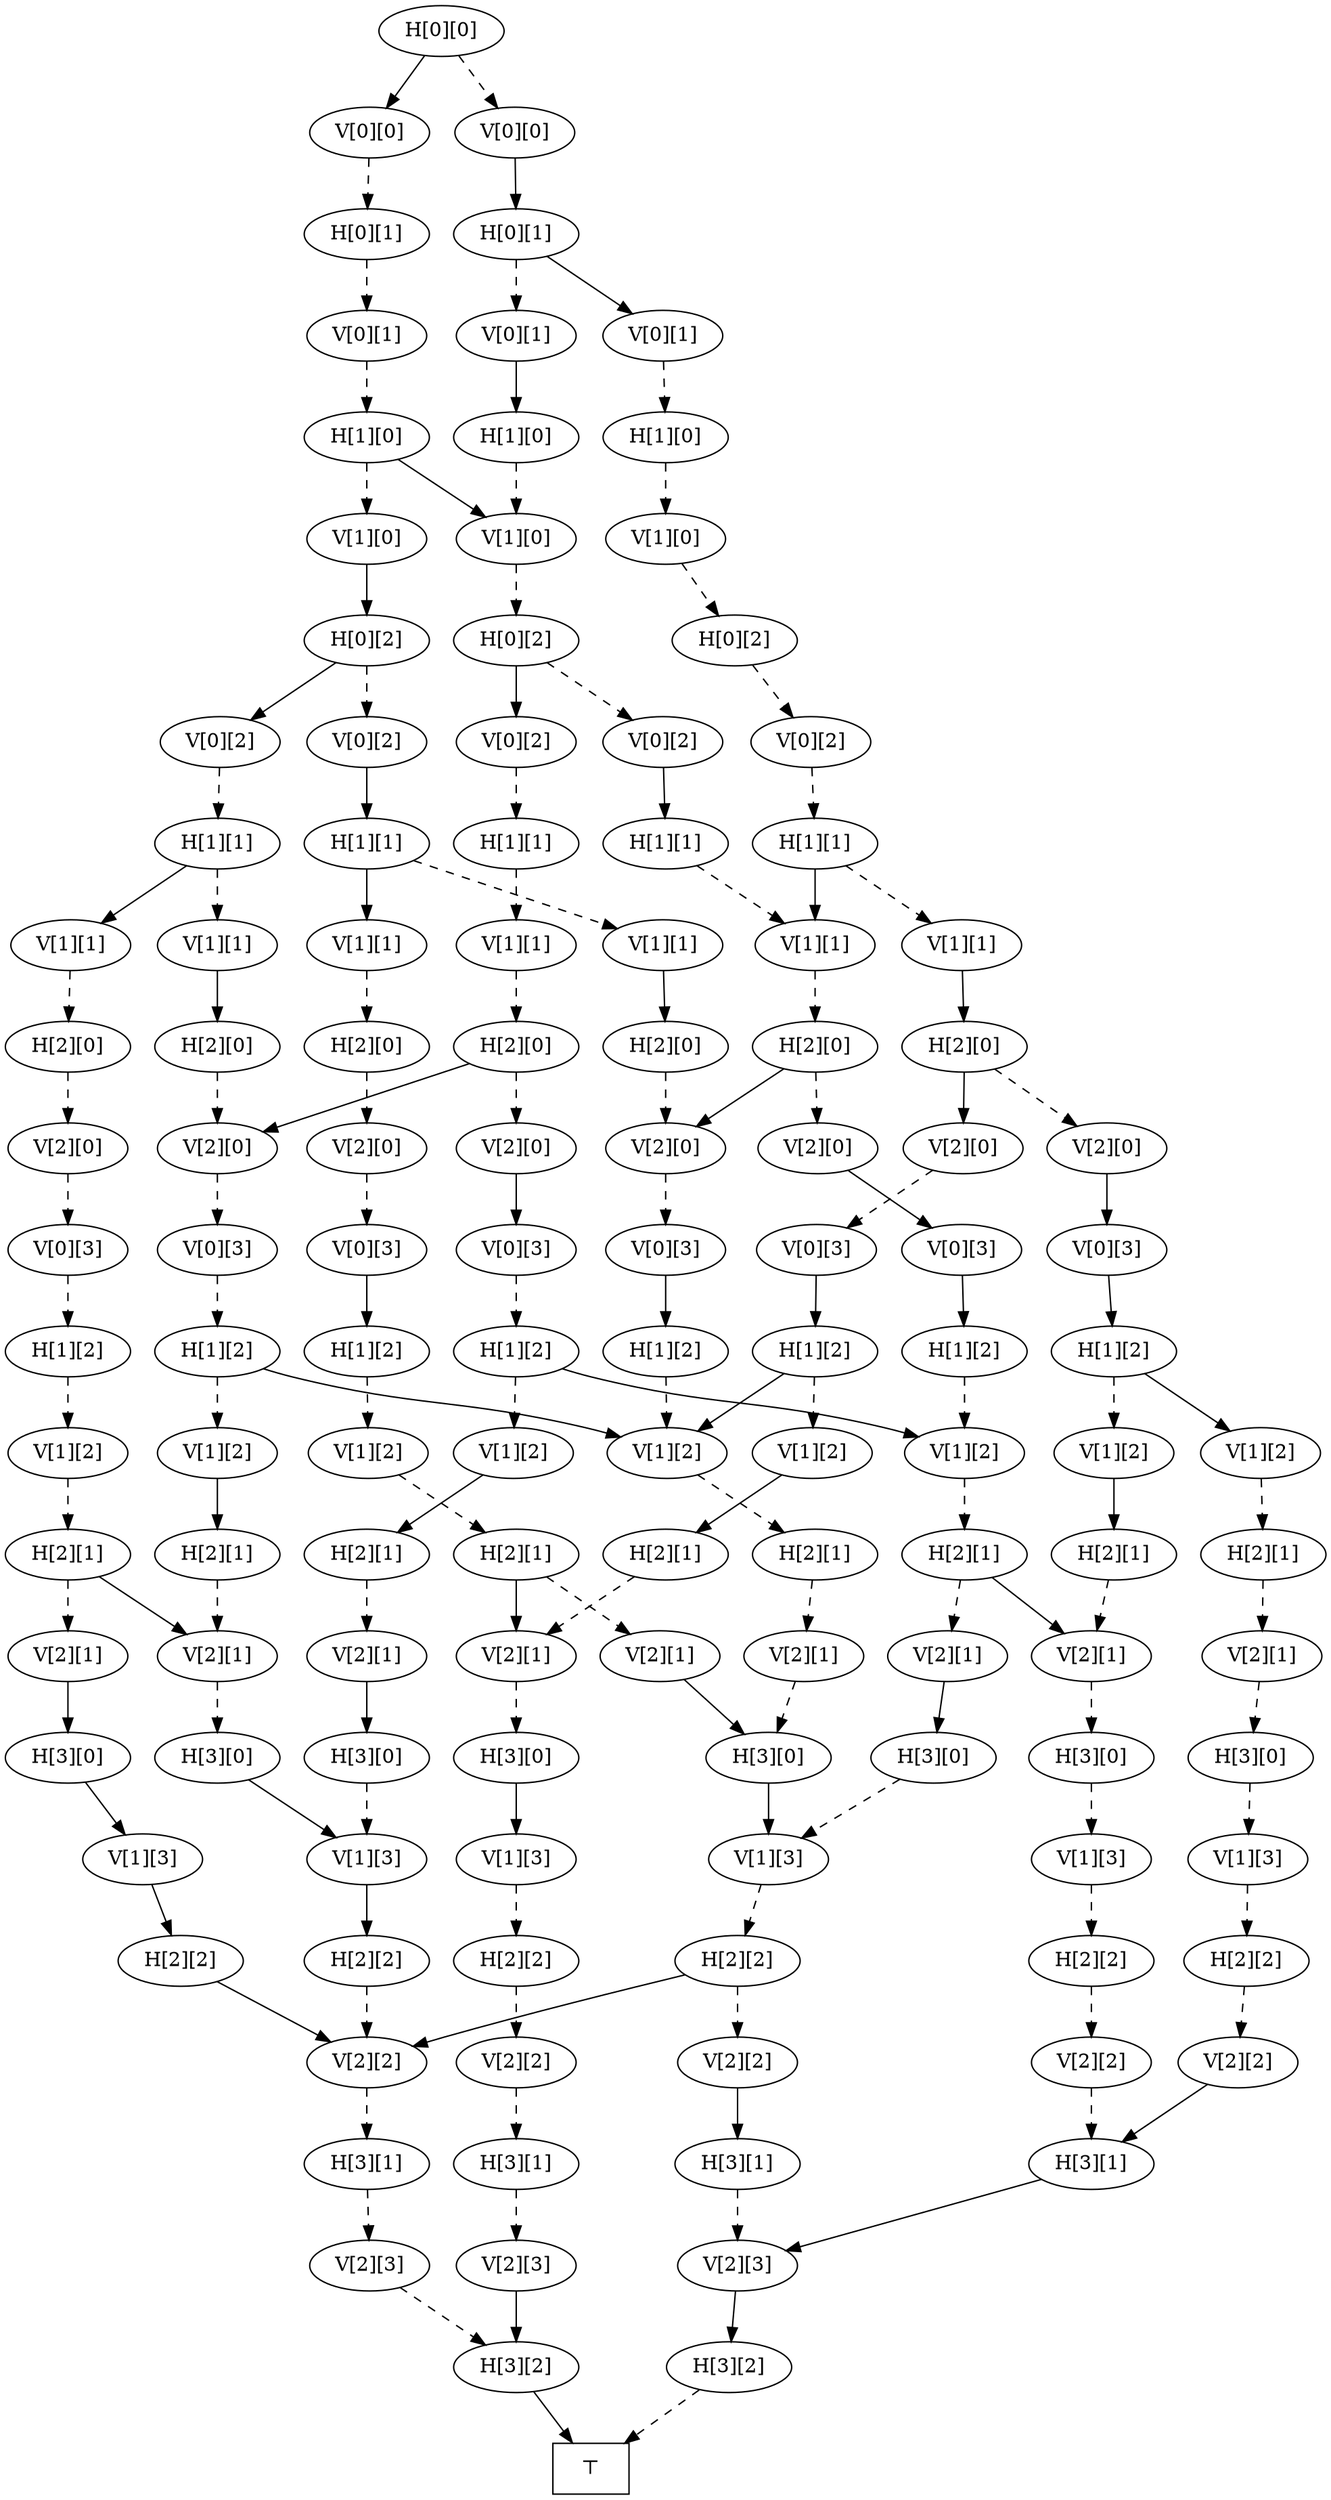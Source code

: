 digraph ExactCover {
    n127 [label="H[0][0]"];
    n126 [label="V[0][0]"];
    n125 [label="V[0][0]"];
    n124 [label="H[0][1]"];
    n123 [label="H[0][1]"];
    n122 [label="V[0][1]"];
    n121 [label="V[0][1]"];
    n120 [label="V[0][1]"];
    n119 [label="H[1][0]"];
    n118 [label="H[1][0]"];
    n117 [label="H[1][0]"];
    n116 [label="V[1][0]"];
    n115 [label="V[1][0]"];
    n114 [label="V[1][0]"];
    n113 [label="H[0][2]"];
    n112 [label="H[0][2]"];
    n111 [label="H[0][2]"];
    n110 [label="V[0][2]"];
    n109 [label="V[0][2]"];
    n108 [label="V[0][2]"];
    n107 [label="V[0][2]"];
    n106 [label="V[0][2]"];
    n105 [label="H[1][1]"];
    n104 [label="H[1][1]"];
    n103 [label="H[1][1]"];
    n102 [label="H[1][1]"];
    n101 [label="H[1][1]"];
    n100 [label="V[1][1]"];
    n99 [label="V[1][1]"];
    n98 [label="V[1][1]"];
    n97 [label="V[1][1]"];
    n96 [label="V[1][1]"];
    n95 [label="V[1][1]"];
    n94 [label="V[1][1]"];
    n93 [label="H[2][0]"];
    n92 [label="H[2][0]"];
    n91 [label="H[2][0]"];
    n90 [label="H[2][0]"];
    n89 [label="H[2][0]"];
    n88 [label="H[2][0]"];
    n87 [label="H[2][0]"];
    n86 [label="V[2][0]"];
    n85 [label="V[2][0]"];
    n84 [label="V[2][0]"];
    n83 [label="V[2][0]"];
    n82 [label="V[2][0]"];
    n81 [label="V[2][0]"];
    n80 [label="V[2][0]"];
    n79 [label="V[2][0]"];
    n78 [label="V[0][3]"];
    n77 [label="V[0][3]"];
    n76 [label="V[0][3]"];
    n75 [label="V[0][3]"];
    n74 [label="V[0][3]"];
    n73 [label="V[0][3]"];
    n72 [label="V[0][3]"];
    n71 [label="V[0][3]"];
    n70 [label="H[1][2]"];
    n69 [label="H[1][2]"];
    n68 [label="H[1][2]"];
    n67 [label="H[1][2]"];
    n66 [label="H[1][2]"];
    n65 [label="H[1][2]"];
    n64 [label="H[1][2]"];
    n63 [label="H[1][2]"];
    n62 [label="V[1][2]"];
    n61 [label="V[1][2]"];
    n60 [label="V[1][2]"];
    n59 [label="V[1][2]"];
    n58 [label="V[1][2]"];
    n57 [label="V[1][2]"];
    n56 [label="V[1][2]"];
    n55 [label="V[1][2]"];
    n54 [label="V[1][2]"];
    n53 [label="H[2][1]"];
    n52 [label="H[2][1]"];
    n51 [label="H[2][1]"];
    n50 [label="H[2][1]"];
    n49 [label="H[2][1]"];
    n48 [label="H[2][1]"];
    n47 [label="H[2][1]"];
    n46 [label="H[2][1]"];
    n45 [label="H[2][1]"];
    n44 [label="V[2][1]"];
    n43 [label="V[2][1]"];
    n42 [label="V[2][1]"];
    n41 [label="V[2][1]"];
    n40 [label="V[2][1]"];
    n39 [label="V[2][1]"];
    n38 [label="V[2][1]"];
    n37 [label="V[2][1]"];
    n36 [label="V[2][1]"];
    n35 [label="H[3][0]"];
    n34 [label="H[3][0]"];
    n33 [label="H[3][0]"];
    n32 [label="H[3][0]"];
    n31 [label="H[3][0]"];
    n30 [label="H[3][0]"];
    n29 [label="H[3][0]"];
    n28 [label="H[3][0]"];
    n27 [label="V[1][3]"];
    n26 [label="V[1][3]"];
    n25 [label="V[1][3]"];
    n24 [label="V[1][3]"];
    n23 [label="V[1][3]"];
    n22 [label="V[1][3]"];
    n21 [label="H[2][2]"];
    n20 [label="H[2][2]"];
    n19 [label="H[2][2]"];
    n18 [label="H[2][2]"];
    n17 [label="H[2][2]"];
    n16 [label="H[2][2]"];
    n15 [label="V[2][2]"];
    n14 [label="V[2][2]"];
    n13 [label="V[2][2]"];
    n12 [label="V[2][2]"];
    n11 [label="V[2][2]"];
    n10 [label="H[3][1]"];
    n9 [label="H[3][1]"];
    n8 [label="H[3][1]"];
    n7 [label="H[3][1]"];
    n6 [label="V[2][3]"];
    n5 [label="V[2][3]"];
    n4 [label="V[2][3]"];
    n3 [label="H[3][2]"];
    n2 [label="H[3][2]"];
    n1 [label="⊤", shape = box];
    n127 -> n126 [style=dashed];
    n127 -> n125 [style=solid];
    n126 -> n124 [style=solid];
    n125 -> n123 [style=dashed];
    n124 -> n120 [style=dashed];
    n124 -> n122 [style=solid];
    n123 -> n121 [style=dashed];
    n122 -> n119 [style=dashed];
    n121 -> n118 [style=dashed];
    n120 -> n117 [style=solid];
    n119 -> n114 [style=dashed];
    n118 -> n116 [style=dashed];
    n118 -> n115 [style=solid];
    n117 -> n115 [style=dashed];
    n116 -> n113 [style=solid];
    n115 -> n112 [style=dashed];
    n114 -> n111 [style=dashed];
    n113 -> n109 [style=dashed];
    n113 -> n106 [style=solid];
    n112 -> n108 [style=dashed];
    n112 -> n110 [style=solid];
    n111 -> n107 [style=dashed];
    n110 -> n101 [style=dashed];
    n109 -> n102 [style=solid];
    n108 -> n105 [style=solid];
    n107 -> n104 [style=dashed];
    n106 -> n103 [style=dashed];
    n105 -> n97 [style=dashed];
    n104 -> n98 [style=dashed];
    n104 -> n97 [style=solid];
    n103 -> n99 [style=dashed];
    n103 -> n94 [style=solid];
    n102 -> n96 [style=dashed];
    n102 -> n95 [style=solid];
    n101 -> n100 [style=dashed];
    n100 -> n88 [style=dashed];
    n99 -> n92 [style=solid];
    n98 -> n93 [style=solid];
    n97 -> n89 [style=dashed];
    n96 -> n91 [style=solid];
    n95 -> n87 [style=dashed];
    n94 -> n90 [style=dashed];
    n93 -> n81 [style=dashed];
    n93 -> n79 [style=solid];
    n92 -> n83 [style=dashed];
    n91 -> n84 [style=dashed];
    n90 -> n85 [style=dashed];
    n89 -> n86 [style=dashed];
    n89 -> n84 [style=solid];
    n88 -> n80 [style=dashed];
    n88 -> n83 [style=solid];
    n87 -> n82 [style=dashed];
    n86 -> n72 [style=solid];
    n85 -> n77 [style=dashed];
    n84 -> n71 [style=dashed];
    n83 -> n75 [style=dashed];
    n82 -> n76 [style=dashed];
    n81 -> n74 [style=solid];
    n80 -> n73 [style=solid];
    n79 -> n78 [style=dashed];
    n78 -> n70 [style=solid];
    n77 -> n68 [style=dashed];
    n76 -> n69 [style=solid];
    n75 -> n67 [style=dashed];
    n74 -> n64 [style=solid];
    n73 -> n66 [style=dashed];
    n72 -> n63 [style=solid];
    n71 -> n65 [style=solid];
    n70 -> n55 [style=dashed];
    n70 -> n57 [style=solid];
    n69 -> n61 [style=dashed];
    n68 -> n62 [style=dashed];
    n67 -> n59 [style=dashed];
    n67 -> n57 [style=solid];
    n66 -> n58 [style=dashed];
    n66 -> n54 [style=solid];
    n65 -> n57 [style=dashed];
    n64 -> n56 [style=dashed];
    n64 -> n60 [style=solid];
    n63 -> n54 [style=dashed];
    n62 -> n53 [style=dashed];
    n61 -> n50 [style=dashed];
    n60 -> n52 [style=dashed];
    n59 -> n51 [style=solid];
    n58 -> n49 [style=solid];
    n57 -> n48 [style=dashed];
    n56 -> n45 [style=solid];
    n55 -> n46 [style=solid];
    n54 -> n47 [style=dashed];
    n53 -> n36 [style=dashed];
    n53 -> n41 [style=solid];
    n52 -> n44 [style=dashed];
    n51 -> n41 [style=dashed];
    n50 -> n43 [style=dashed];
    n50 -> n38 [style=solid];
    n49 -> n42 [style=dashed];
    n48 -> n40 [style=dashed];
    n47 -> n37 [style=dashed];
    n47 -> n39 [style=solid];
    n46 -> n38 [style=dashed];
    n45 -> n39 [style=dashed];
    n44 -> n34 [style=dashed];
    n43 -> n32 [style=solid];
    n42 -> n35 [style=solid];
    n41 -> n28 [style=dashed];
    n40 -> n32 [style=dashed];
    n39 -> n33 [style=dashed];
    n38 -> n31 [style=dashed];
    n37 -> n29 [style=solid];
    n36 -> n30 [style=solid];
    n35 -> n27 [style=dashed];
    n34 -> n26 [style=dashed];
    n33 -> n25 [style=dashed];
    n32 -> n23 [style=solid];
    n31 -> n24 [style=solid];
    n30 -> n22 [style=solid];
    n29 -> n23 [style=dashed];
    n28 -> n27 [style=solid];
    n27 -> n17 [style=solid];
    n26 -> n16 [style=dashed];
    n25 -> n20 [style=dashed];
    n24 -> n21 [style=dashed];
    n23 -> n19 [style=dashed];
    n22 -> n18 [style=solid];
    n21 -> n13 [style=dashed];
    n20 -> n14 [style=dashed];
    n19 -> n11 [style=dashed];
    n19 -> n12 [style=solid];
    n18 -> n12 [style=solid];
    n17 -> n12 [style=dashed];
    n16 -> n15 [style=dashed];
    n15 -> n9 [style=solid];
    n14 -> n9 [style=dashed];
    n13 -> n7 [style=dashed];
    n12 -> n8 [style=dashed];
    n11 -> n10 [style=solid];
    n10 -> n5 [style=dashed];
    n9 -> n5 [style=solid];
    n8 -> n6 [style=dashed];
    n7 -> n4 [style=dashed];
    n6 -> n3 [style=dashed];
    n5 -> n2 [style=solid];
    n4 -> n3 [style=solid];
    n3 -> n1 [style=solid];
    n2 -> n1 [style=dashed];
}
